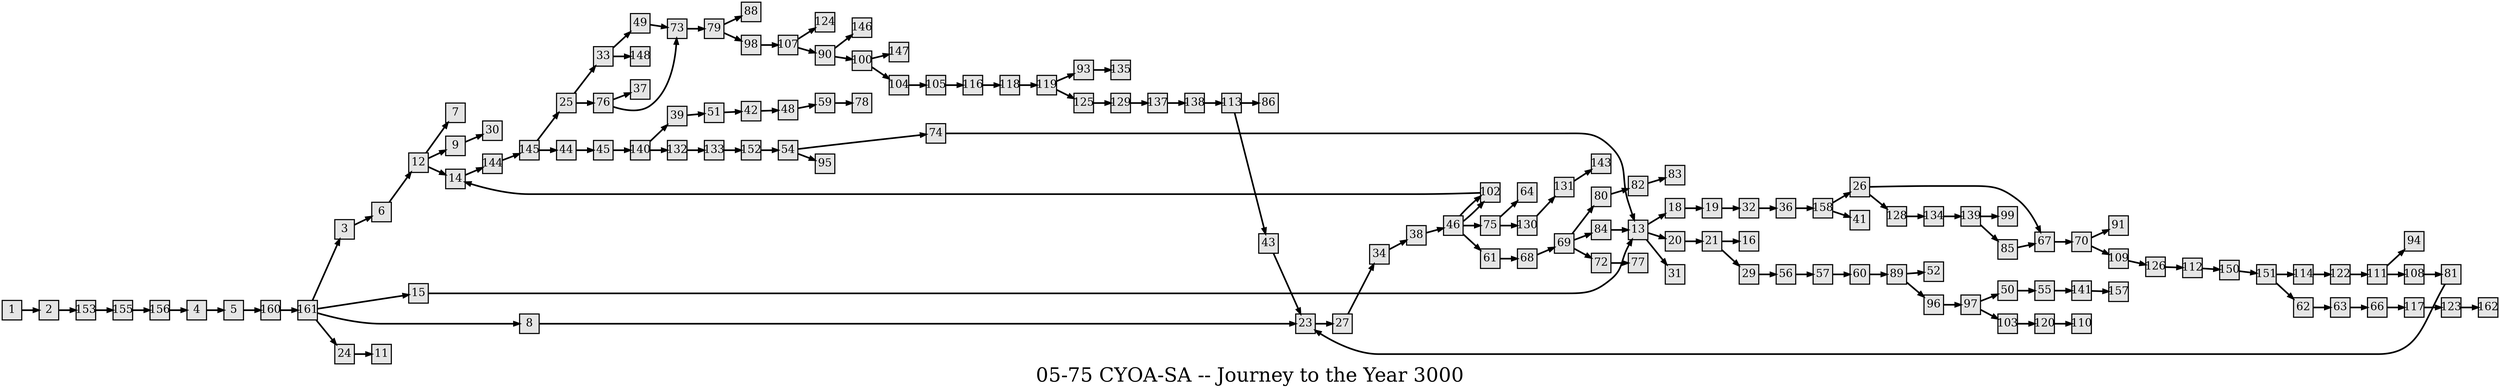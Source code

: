 digraph g{
  graph [ label="05-75 CYOA-SA -- Journey to the Year 3000" rankdir=LR, ordering=out, fontsize=36, nodesep="0.35", ranksep="0.45"];
  node  [shape=rect, penwidth=2, fontsize=20, style=filled, fillcolor=grey90, margin="0,0", labelfloat=true, regular=true, fixedsize=true];
  edge  [labelfloat=true, penwidth=3, fontsize=12];

  1 -> 2;
  2 -> 153;
  3 -> 6;
  4 -> 5;
  5 -> 160;
  6 -> 12;
  8 -> 23;
  9 -> 30;
  12 -> 7;
  12 -> 9;
  12 -> 14;
  13 -> 18;
  13 -> 20;
  13 -> 31;
  14 -> 144;
  15 -> 13;
  18 -> 19;
  19 -> 32;
  20 -> 21;
  21 -> 16;
  21 -> 29;
  23 -> 27;
  24 -> 11;
  25 -> 33;
  25 -> 76;
  26 -> 67;
  26 -> 128;
  27 -> 34;
  29 -> 56;
  32 -> 36;
  33 -> 49;
  33 -> 148;
  34 -> 38;
  36 -> 158;
  38 -> 46;
  39 -> 51;
  42 -> 48;
  43 -> 23;
  44 -> 45;
  45 -> 140;
  46 -> 61;
  46 -> 102;
  46 -> 75;
  46 -> 102;
  48 -> 59;
  49 -> 73;
  50 -> 55;
  51 -> 42;
  54 -> 74;
  54 -> 95;
  55 -> 141;
  56 -> 57;
  57 -> 60;
  59 -> 78;
  60 -> 89;
  61 -> 68;
  62 -> 63;
  63 -> 66;
  66 -> 117;
  67 -> 70;
  68 -> 69;
  69 -> 80;
  69 -> 84;
  69 -> 72;
  70 -> 91;
  70 -> 109;
  72 -> 77;
  73 -> 79;
  74 -> 13;
  75 -> 64;
  75 -> 130;
  76 -> 37;
  76 -> 73;
  79 -> 88;
  79 -> 98;
  80 -> 82;
  81 -> 23;
  82 -> 83;
  84 -> 13;
  85 -> 67;
  89 -> 52;
  89 -> 96;
  90 -> 146;
  90 -> 100;
  93 -> 135;
  96 -> 97;
  97 -> 50;
  97 -> 103;
  98 -> 107;
  100 -> 147;
  100 -> 104;
  102 -> 14;
  103 -> 120;
  104 -> 105;
  105 -> 116;
  107 -> 90;
  107 -> 124;
  108 -> 81;
  109 -> 126;
  111 -> 94;
  111 -> 108;
  112 -> 150;
  113 -> 43;
  113 -> 86;
  114 -> 122;
  116 -> 118;
  117 -> 123;
  118 -> 119;
  119 -> 93;
  119 -> 125;
  120 -> 110;
  122 -> 111;
  123 -> 162;
  125 -> 129;
  126 -> 112;
  128 -> 134;
  129 -> 137;
  130 -> 131;
  131 -> 143;
  132 -> 133;
  133 -> 152;
  134 -> 139;
  137 -> 138;
  138 -> 113;
  139 -> 99;
  139 -> 85;
  140 -> 39;
  140 -> 132;
  141 -> 157;
  144 -> 145;
  145 -> 25;
  145 -> 44;
  150 -> 151;
  151 -> 114;
  151 -> 62;
  152 -> 54;
  153 -> 155;
  155 -> 156;
  156 -> 4;
  158 -> 26;
  158 -> 41;
  160 -> 161;
  161 -> 3;
  161 -> 15;
  161 -> 8;
  161 -> 24;
}

